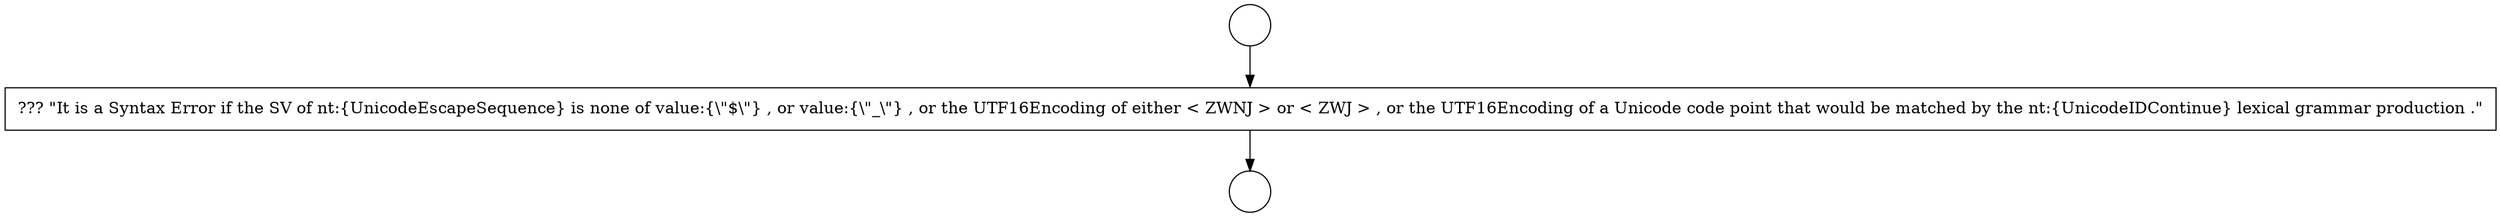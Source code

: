 digraph {
  node19207 [shape=circle label=" " color="black" fillcolor="white" style=filled]
  node19209 [shape=none, margin=0, label=<<font color="black">
    <table border="0" cellborder="1" cellspacing="0" cellpadding="10">
      <tr><td align="left">??? &quot;It is a Syntax Error if the SV of nt:{UnicodeEscapeSequence} is none of value:{\&quot;$\&quot;} , or value:{\&quot;_\&quot;} , or the UTF16Encoding of either &lt; ZWNJ &gt; or &lt; ZWJ &gt; , or the UTF16Encoding of a Unicode code point that would be matched by the nt:{UnicodeIDContinue} lexical grammar production .&quot;</td></tr>
    </table>
  </font>> color="black" fillcolor="white" style=filled]
  node19208 [shape=circle label=" " color="black" fillcolor="white" style=filled]
  node19207 -> node19209 [ color="black"]
  node19209 -> node19208 [ color="black"]
}
